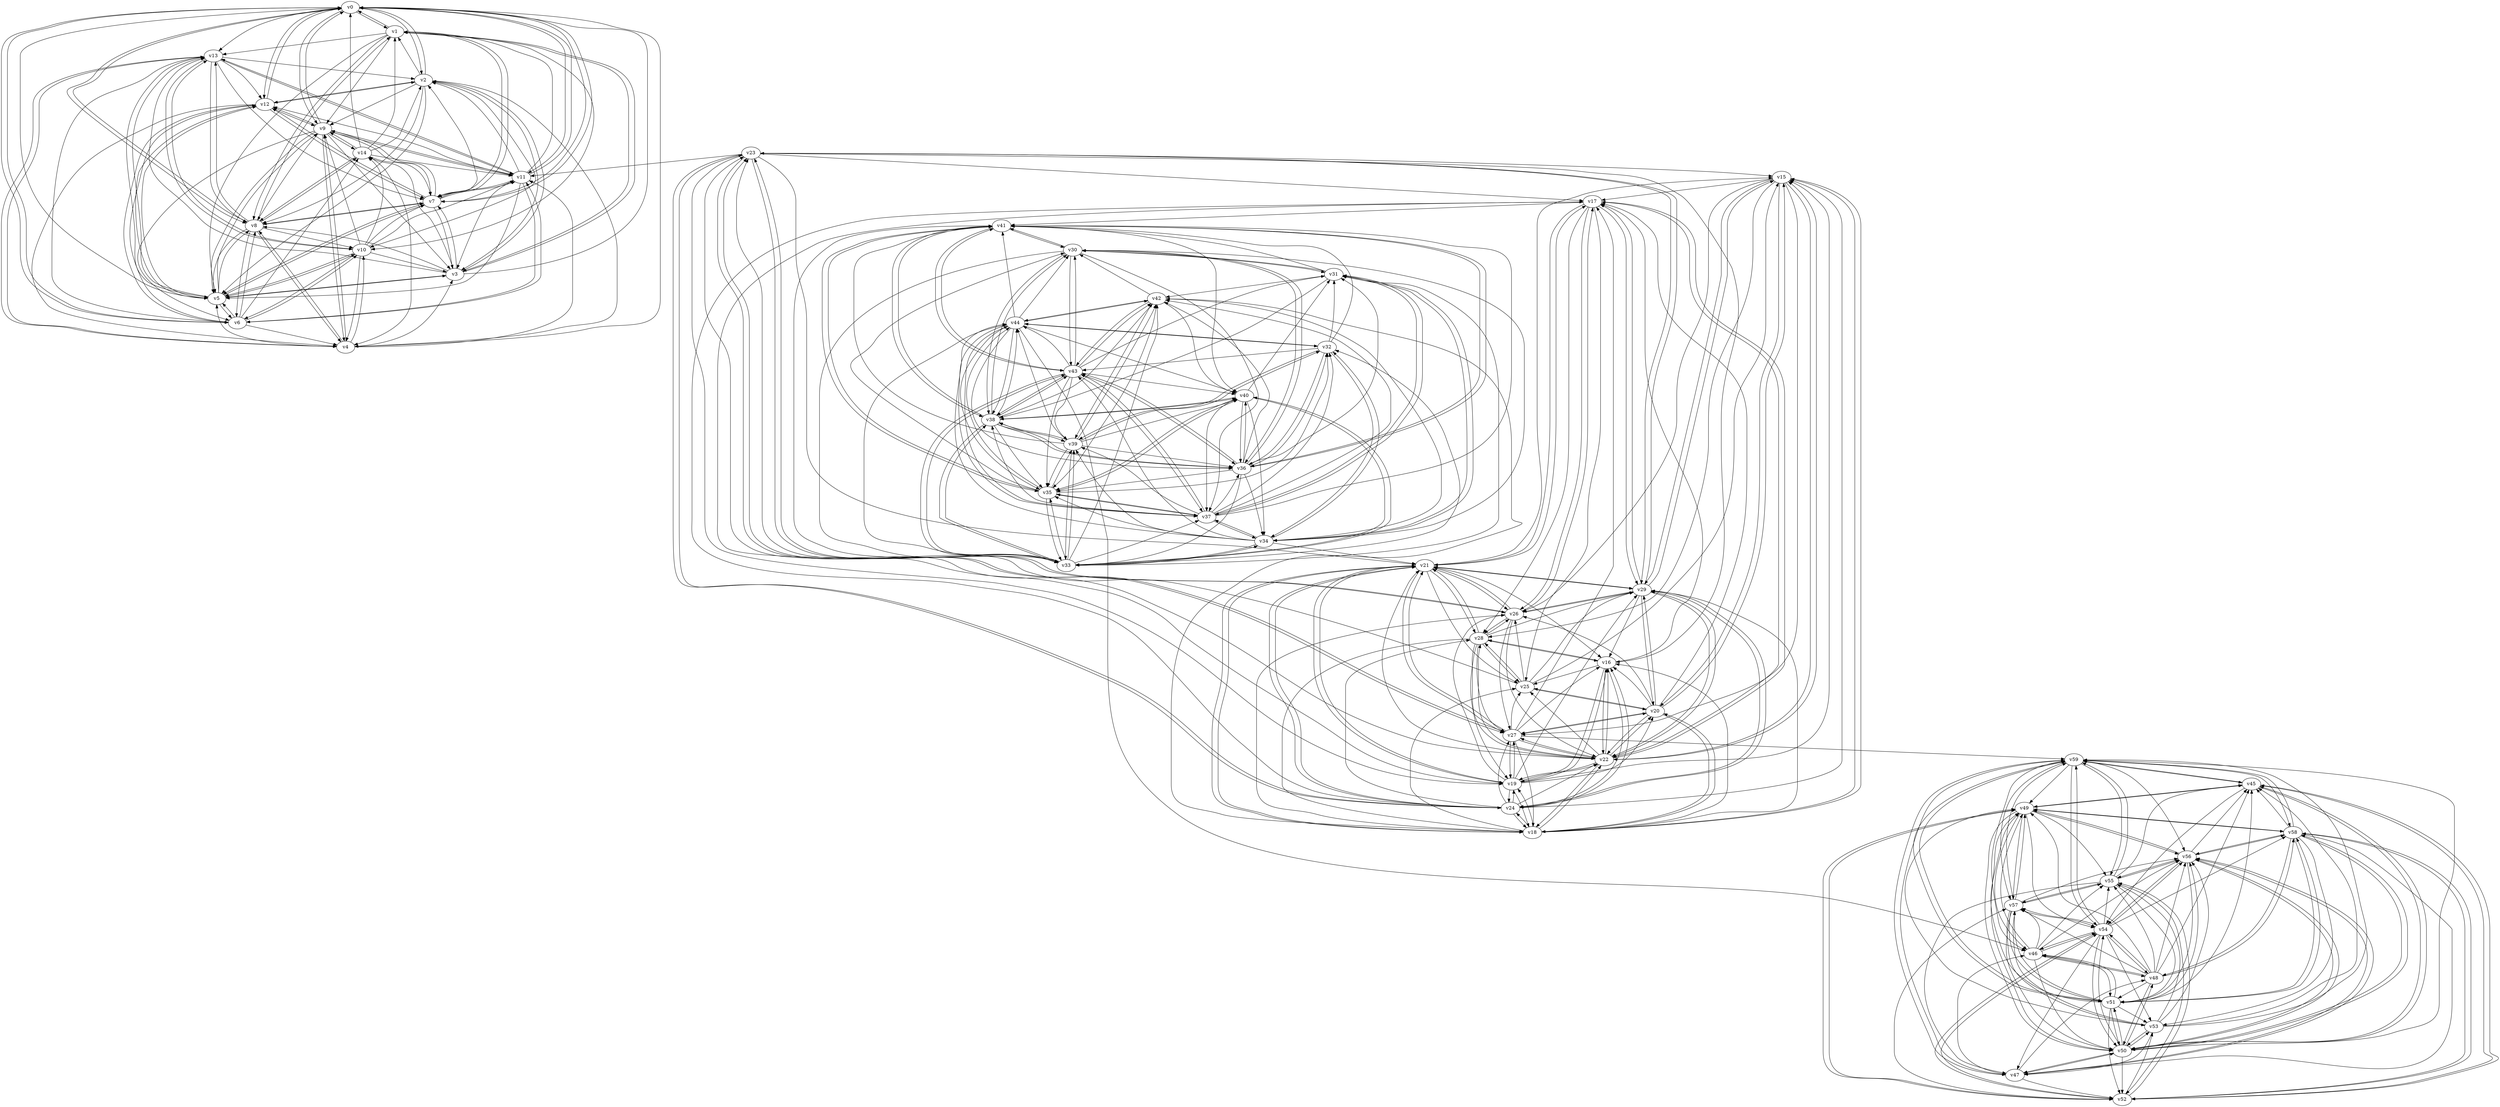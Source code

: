 digraph buchi_test089 {
    v0 [name="v0", player=1, priority=0];
    v1 [name="v1", player=1, priority=0];
    v2 [name="v2", player=1, priority=1];
    v3 [name="v3", player=0, priority=1];
    v4 [name="v4", player=1, priority=0];
    v5 [name="v5", player=0, priority=1];
    v6 [name="v6", player=0, priority=1];
    v7 [name="v7", player=1, priority=0];
    v8 [name="v8", player=0, priority=1];
    v9 [name="v9", player=0, priority=0];
    v10 [name="v10", player=0, priority=0];
    v11 [name="v11", player=0, priority=0];
    v12 [name="v12", player=0, priority=1];
    v13 [name="v13", player=1, priority=1];
    v14 [name="v14", player=1, priority=0];
    v15 [name="v15", player=1, priority=0];
    v16 [name="v16", player=0, priority=0];
    v17 [name="v17", player=1, priority=0];
    v18 [name="v18", player=1, priority=0];
    v19 [name="v19", player=1, priority=1];
    v20 [name="v20", player=0, priority=1];
    v21 [name="v21", player=1, priority=0];
    v22 [name="v22", player=0, priority=0];
    v23 [name="v23", player=1, priority=0];
    v24 [name="v24", player=0, priority=1];
    v25 [name="v25", player=0, priority=1];
    v26 [name="v26", player=1, priority=1];
    v27 [name="v27", player=0, priority=0];
    v28 [name="v28", player=0, priority=0];
    v29 [name="v29", player=1, priority=0];
    v30 [name="v30", player=0, priority=1];
    v31 [name="v31", player=1, priority=0];
    v32 [name="v32", player=1, priority=0];
    v33 [name="v33", player=0, priority=0];
    v34 [name="v34", player=0, priority=0];
    v35 [name="v35", player=1, priority=0];
    v36 [name="v36", player=0, priority=0];
    v37 [name="v37", player=0, priority=1];
    v38 [name="v38", player=0, priority=0];
    v39 [name="v39", player=1, priority=1];
    v40 [name="v40", player=1, priority=1];
    v41 [name="v41", player=0, priority=0];
    v42 [name="v42", player=1, priority=0];
    v43 [name="v43", player=1, priority=1];
    v44 [name="v44", player=1, priority=0];
    v45 [name="v45", player=0, priority=0];
    v46 [name="v46", player=0, priority=0];
    v47 [name="v47", player=1, priority=1];
    v48 [name="v48", player=1, priority=0];
    v49 [name="v49", player=0, priority=0];
    v50 [name="v50", player=1, priority=0];
    v51 [name="v51", player=1, priority=1];
    v52 [name="v52", player=1, priority=1];
    v53 [name="v53", player=0, priority=1];
    v54 [name="v54", player=0, priority=1];
    v55 [name="v55", player=1, priority=0];
    v56 [name="v56", player=0, priority=0];
    v57 [name="v57", player=0, priority=0];
    v58 [name="v58", player=1, priority=1];
    v59 [name="v59", player=0, priority=1];
    v26 -> v21;
    v55 -> v57;
    v59 -> v55;
    v18 -> v26;
    v8 -> v0;
    v48 -> v45;
    v11 -> v5;
    v19 -> v18;
    v48 -> v54;
    v33 -> v38;
    v44 -> v38;
    v22 -> v19;
    v34 -> v21;
    v22 -> v28;
    v37 -> v35;
    v7 -> v3;
    v55 -> v52;
    v7 -> v12;
    v47 -> v48;
    v18 -> v21;
    v8 -> v4;
    v11 -> v0;
    v40 -> v36;
    v48 -> v49;
    v0 -> v9;
    v11 -> v9;
    v48 -> v58;
    v25 -> v20;
    v25 -> v29;
    v33 -> v42;
    v44 -> v42;
    v3 -> v1;
    v14 -> v1;
    v51 -> v50;
    v22 -> v23;
    v51 -> v59;
    v36 -> v34;
    v55 -> v47;
    v36 -> v43;
    v59 -> v45;
    v55 -> v56;
    v18 -> v16;
    v47 -> v52;
    v59 -> v54;
    v29 -> v22;
    v21 -> v18;
    v40 -> v31;
    v21 -> v27;
    v25 -> v15;
    v33 -> v37;
    v44 -> v37;
    v51 -> v45;
    v3 -> v5;
    v32 -> v41;
    v22 -> v18;
    v43 -> v41;
    v3 -> v14;
    v22 -> v27;
    v17 -> v25;
    v28 -> v25;
    v7 -> v2;
    v36 -> v38;
    v55 -> v51;
    v7 -> v11;
    v59 -> v49;
    v47 -> v56;
    v29 -> v17;
    v29 -> v26;
    v50 -> v58;
    v40 -> v35;
    v10 -> v3;
    v2 -> v8;
    v54 -> v46;
    v54 -> v55;
    v25 -> v28;
    v3 -> v0;
    v14 -> v0;
    v32 -> v36;
    v43 -> v36;
    v51 -> v49;
    v14 -> v9;
    v51 -> v58;
    v35 -> v41;
    v36 -> v33;
    v17 -> v29;
    v28 -> v29;
    v36 -> v42;
    v6 -> v10;
    v58 -> v48;
    v29 -> v21;
    v21 -> v17;
    v50 -> v53;
    v21 -> v26;
    v10 -> v7;
    v2 -> v3;
    v2 -> v12;
    v54 -> v50;
    v54 -> v59;
    v32 -> v31;
    v43 -> v31;
    v24 -> v27;
    v14 -> v4;
    v43 -> v40;
    v51 -> v53;
    v9 -> v11;
    v47 -> v46;
    v6 -> v5;
    v6 -> v14;
    v29 -> v16;
    v58 -> v52;
    v50 -> v48;
    v42 -> v44;
    v39 -> v38;
    v31 -> v34;
    v10 -> v11;
    v24 -> v22;
    v43 -> v35;
    v32 -> v44;
    v43 -> v44;
    v35 -> v40;
    v5 -> v8;
    v9 -> v6;
    v28 -> v19;
    v46 -> v55;
    v36 -> v32;
    v57 -> v55;
    v17 -> v28;
    v6 -> v0;
    v58 -> v47;
    v58 -> v56;
    v42 -> v39;
    v21 -> v16;
    v50 -> v52;
    v27 -> v59;
    v39 -> v33;
    v20 -> v29;
    v10 -> v6;
    v39 -> v42;
    v31 -> v38;
    v13 -> v8;
    v24 -> v17;
    v43 -> v30;
    v32 -> v39;
    v16 -> v22;
    v43 -> v39;
    v35 -> v44;
    v5 -> v3;
    v5 -> v12;
    v46 -> v50;
    v57 -> v50;
    v49 -> v46;
    v57 -> v59;
    v49 -> v55;
    v6 -> v4;
    v6 -> v13;
    v58 -> v51;
    v50 -> v47;
    v30 -> v41;
    v42 -> v43;
    v50 -> v56;
    v20 -> v15;
    v23 -> v29;
    v31 -> v42;
    v1 -> v10;
    v13 -> v12;
    v24 -> v21;
    v53 -> v57;
    v16 -> v17;
    v35 -> v30;
    v5 -> v7;
    v9 -> v5;
    v38 -> v41;
    v28 -> v18;
    v46 -> v54;
    v57 -> v54;
    v9 -> v14;
    v49 -> v50;
    v27 -> v22;
    v19 -> v27;
    v30 -> v36;
    v50 -> v51;
    v12 -> v6;
    v39 -> v32;
    v23 -> v15;
    v4 -> v11;
    v39 -> v41;
    v23 -> v24;
    v31 -> v37;
    v1 -> v5;
    v13 -> v7;
    v34 -> v39;
    v24 -> v16;
    v37 -> v44;
    v9 -> v0;
    v38 -> v36;
    v46 -> v49;
    v57 -> v49;
    v49 -> v45;
    v49 -> v54;
    v27 -> v17;
    v8 -> v13;
    v19 -> v22;
    v30 -> v31;
    v23 -> v19;
    v52 -> v55;
    v1 -> v0;
    v13 -> v2;
    v1 -> v9;
    v13 -> v11;
    v53 -> v47;
    v34 -> v43;
    v53 -> v56;
    v37 -> v39;
    v45 -> v52;
    v15 -> v20;
    v15 -> v29;
    v26 -> v29;
    v5 -> v6;
    v18 -> v25;
    v38 -> v40;
    v27 -> v21;
    v19 -> v17;
    v0 -> v13;
    v11 -> v13;
    v19 -> v26;
    v12 -> v5;
    v20 -> v18;
    v4 -> v10;
    v44 -> v46;
    v1 -> v13;
    v37 -> v34;
    v56 -> v47;
    v37 -> v43;
    v18 -> v20;
    v59 -> v58;
    v38 -> v35;
    v18 -> v29;
    v27 -> v16;
    v27 -> v25;
    v0 -> v8;
    v19 -> v21;
    v48 -> v57;
    v12 -> v0;
    v41 -> v36;
    v33 -> v32;
    v44 -> v32;
    v12 -> v9;
    v52 -> v45;
    v4 -> v5;
    v33 -> v41;
    v44 -> v41;
    v52 -> v54;
    v34 -> v33;
    v34 -> v42;
    v37 -> v38;
    v56 -> v51;
    v18 -> v15;
    v15 -> v28;
    v26 -> v28;
    v38 -> v30;
    v18 -> v24;
    v8 -> v7;
    v27 -> v20;
    v11 -> v3;
    v19 -> v16;
    v0 -> v12;
    v11 -> v12;
    v12 -> v4;
    v25 -> v23;
    v41 -> v40;
    v4 -> v0;
    v44 -> v36;
    v52 -> v49;
    v4 -> v9;
    v52 -> v58;
    v22 -> v17;
    v3 -> v13;
    v34 -> v37;
    v37 -> v42;
    v7 -> v1;
    v26 -> v23;
    v55 -> v59;
    v18 -> v19;
    v59 -> v57;
    v40 -> v34;
    v0 -> v7;
    v11 -> v7;
    v48 -> v56;
    v41 -> v35;
    v33 -> v31;
    v33 -> v40;
    v44 -> v40;
    v3 -> v8;
    v14 -> v8;
    v22 -> v21;
    v51 -> v57;
    v55 -> v45;
    v7 -> v5;
    v36 -> v41;
    v15 -> v18;
    v47 -> v50;
    v47 -> v59;
    v29 -> v20;
    v21 -> v25;
    v0 -> v2;
    v11 -> v2;
    v40 -> v38;
    v48 -> v51;
    v41 -> v30;
    v54 -> v58;
    v33 -> v35;
    v44 -> v35;
    v33 -> v44;
    v22 -> v16;
    v51 -> v52;
    v22 -> v25;
    v7 -> v0;
    v7 -> v9;
    v59 -> v47;
    v17 -> v41;
    v59 -> v56;
    v29 -> v15;
    v29 -> v24;
    v40 -> v33;
    v48 -> v46;
    v21 -> v29;
    v54 -> v53;
    v44 -> v30;
    v25 -> v26;
    v32 -> v34;
    v3 -> v7;
    v14 -> v7;
    v22 -> v20;
    v32 -> v43;
    v35 -> v39;
    v51 -> v56;
    v36 -> v31;
    v28 -> v27;
    v36 -> v40;
    v6 -> v8;
    v21 -> v15;
    v21 -> v24;
    v40 -> v37;
    v10 -> v5;
    v2 -> v1;
    v10 -> v14;
    v2 -> v10;
    v54 -> v48;
    v54 -> v57;
    v3 -> v2;
    v14 -> v2;
    v43 -> v38;
    v14 -> v11;
    v17 -> v22;
    v28 -> v22;
    v36 -> v35;
    v6 -> v12;
    v58 -> v50;
    v29 -> v23;
    v58 -> v59;
    v21 -> v19;
    v21 -> v28;
    v39 -> v36;
    v10 -> v9;
    v2 -> v5;
    v31 -> v41;
    v54 -> v52;
    v43 -> v33;
    v51 -> v46;
    v24 -> v29;
    v43 -> v42;
    v16 -> v25;
    v9 -> v4;
    v57 -> v53;
    v36 -> v30;
    v17 -> v26;
    v28 -> v26;
    v49 -> v58;
    v58 -> v45;
    v50 -> v59;
    v20 -> v27;
    v10 -> v4;
    v39 -> v40;
    v2 -> v0;
    v10 -> v13;
    v2 -> v9;
    v54 -> v47;
    v54 -> v56;
    v24 -> v15;
    v43 -> v37;
    v35 -> v33;
    v5 -> v10;
    v46 -> v48;
    v9 -> v8;
    v38 -> v44;
    v17 -> v21;
    v28 -> v21;
    v46 -> v57;
    v6 -> v11;
    v58 -> v49;
    v50 -> v45;
    v50 -> v54;
    v20 -> v22;
    v39 -> v35;
    v39 -> v44;
    v23 -> v27;
    v2 -> v4;
    v1 -> v8;
    v13 -> v10;
    v24 -> v19;
    v53 -> v55;
    v24 -> v28;
    v16 -> v24;
    v35 -> v37;
    v9 -> v3;
    v38 -> v39;
    v28 -> v16;
    v9 -> v12;
    v49 -> v57;
    v42 -> v18;
    v58 -> v53;
    v30 -> v34;
    v50 -> v49;
    v30 -> v43;
    v20 -> v17;
    v20 -> v26;
    v1 -> v3;
    v13 -> v5;
    v53 -> v50;
    v24 -> v23;
    v53 -> v59;
    v16 -> v19;
    v56 -> v55;
    v35 -> v32;
    v16 -> v28;
    v5 -> v0;
    v5 -> v9;
    v9 -> v7;
    v38 -> v43;
    v46 -> v56;
    v57 -> v56;
    v49 -> v52;
    v19 -> v20;
    v19 -> v29;
    v30 -> v38;
    v42 -> v40;
    v23 -> v17;
    v52 -> v53;
    v31 -> v30;
    v4 -> v13;
    v23 -> v26;
    v34 -> v32;
    v1 -> v7;
    v53 -> v45;
    v24 -> v18;
    v45 -> v50;
    v56 -> v50;
    v45 -> v59;
    v15 -> v27;
    v26 -> v27;
    v5 -> v13;
    v46 -> v51;
    v57 -> v51;
    v8 -> v6;
    v49 -> v56;
    v27 -> v19;
    v19 -> v15;
    v0 -> v11;
    v19 -> v24;
    v30 -> v33;
    v42 -> v35;
    v20 -> v16;
    v20 -> v25;
    v4 -> v8;
    v59 -> v46;
    v23 -> v21;
    v52 -> v57;
    v13 -> v4;
    v53 -> v49;
    v37 -> v32;
    v56 -> v45;
    v37 -> v41;
    v45 -> v54;
    v56 -> v54;
    v15 -> v22;
    v26 -> v22;
    v38 -> v33;
    v38 -> v42;
    v8 -> v1;
    v8 -> v10;
    v27 -> v23;
    v0 -> v6;
    v11 -> v6;
    v48 -> v55;
    v42 -> v30;
    v30 -> v37;
    v12 -> v7;
    v41 -> v43;
    v4 -> v3;
    v33 -> v39;
    v23 -> v16;
    v22 -> v29;
    v34 -> v31;
    v37 -> v36;
    v45 -> v49;
    v56 -> v49;
    v56 -> v58;
    v15 -> v17;
    v26 -> v17;
    v59 -> v51;
    v15 -> v26;
    v18 -> v22;
    v8 -> v5;
    v27 -> v18;
    v0 -> v1;
    v11 -> v1;
    v8 -> v14;
    v48 -> v50;
    v12 -> v2;
    v41 -> v38;
    v33 -> v34;
    v23 -> v11;
    v33 -> v43;
    v22 -> v15;
    v34 -> v35;
    v37 -> v31;
    v34 -> v44;
    v7 -> v8;
}
